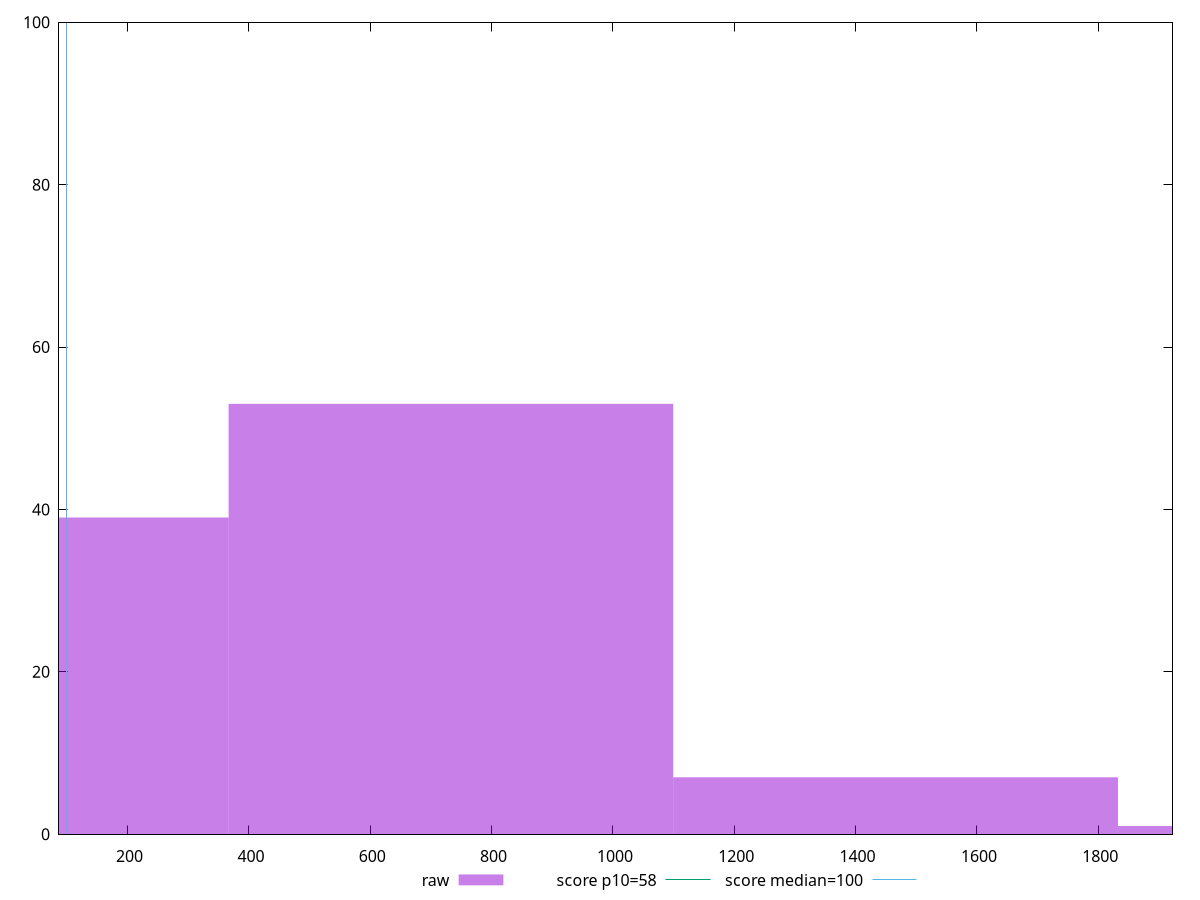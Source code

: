 reset

$raw <<EOF
732.9917065286395 53
0 39
1465.983413057279 7
2198.9751195859185 1
EOF

set key outside below
set boxwidth 732.9917065286395
set xrange [86.93333333333334:1922.4]
set yrange [0:100]
set trange [0:100]
set style fill transparent solid 0.5 noborder

set parametric
set terminal svg size 640, 490 enhanced background rgb 'white'
set output "report_00013_2021-02-09T12-04-24.940Z/estimated-input-latency/samples/pages/raw/histogram.svg"

plot $raw title "raw" with boxes, \
     58,t title "score p10=58", \
     100,t title "score median=100"

reset
